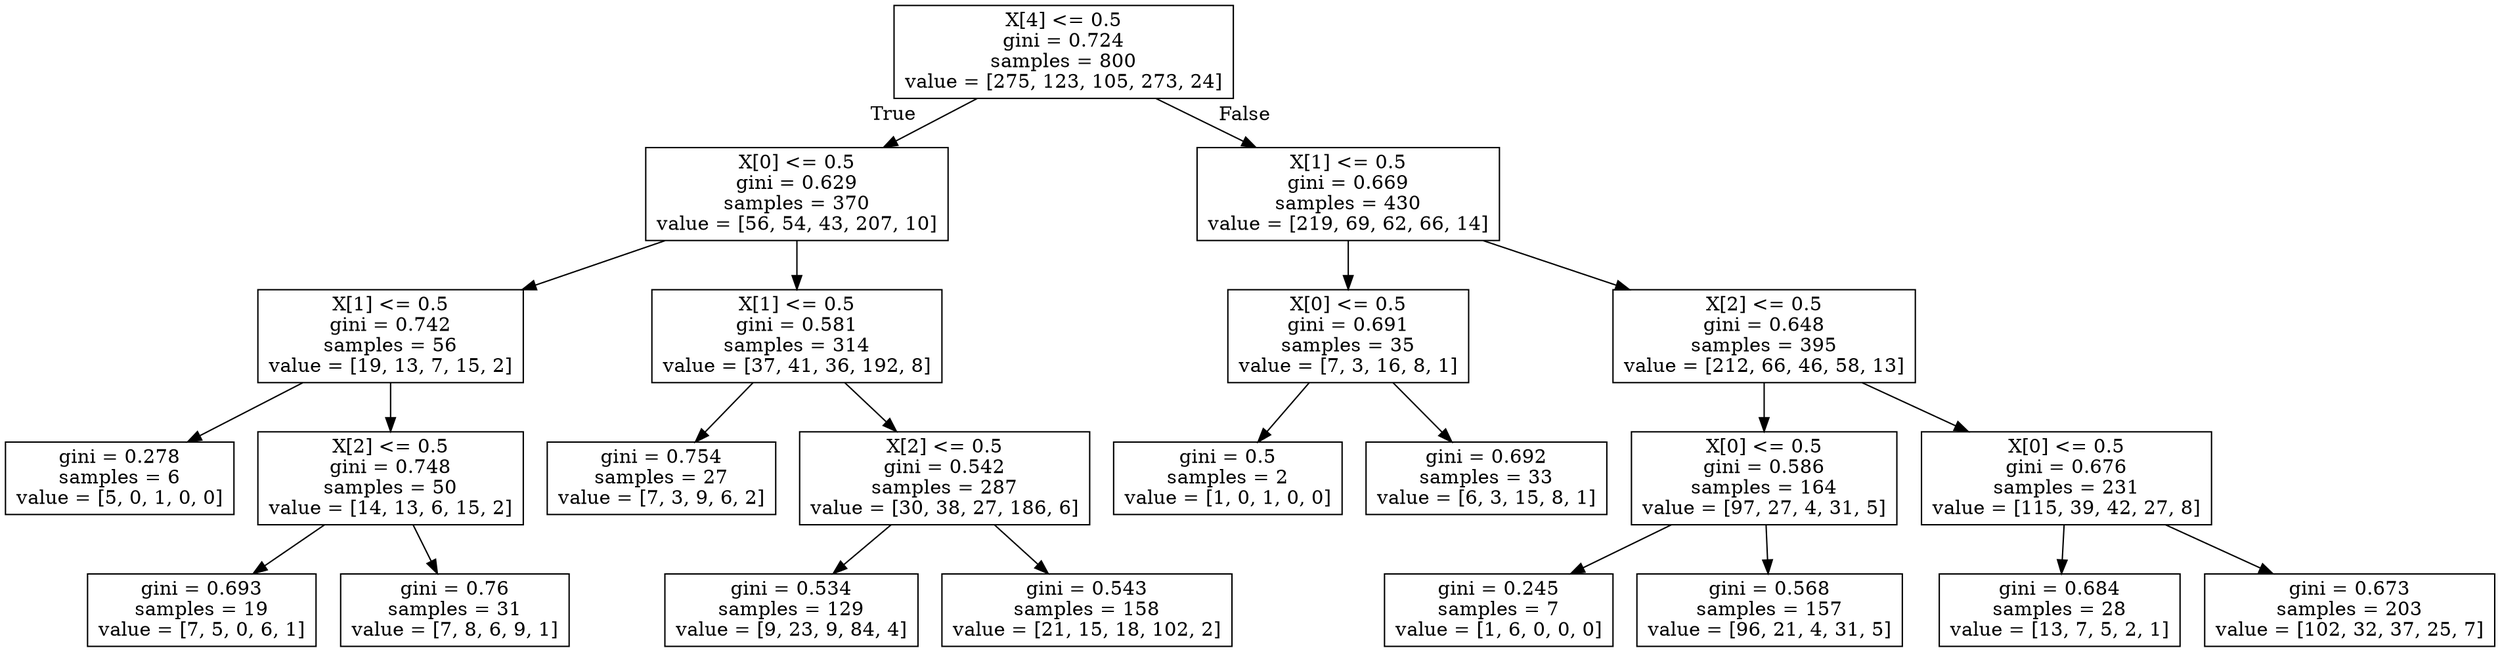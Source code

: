 digraph Tree {
node [shape=box] ;
0 [label="X[4] <= 0.5\ngini = 0.724\nsamples = 800\nvalue = [275, 123, 105, 273, 24]"] ;
1 [label="X[0] <= 0.5\ngini = 0.629\nsamples = 370\nvalue = [56, 54, 43, 207, 10]"] ;
0 -> 1 [labeldistance=2.5, labelangle=45, headlabel="True"] ;
2 [label="X[1] <= 0.5\ngini = 0.742\nsamples = 56\nvalue = [19, 13, 7, 15, 2]"] ;
1 -> 2 ;
3 [label="gini = 0.278\nsamples = 6\nvalue = [5, 0, 1, 0, 0]"] ;
2 -> 3 ;
4 [label="X[2] <= 0.5\ngini = 0.748\nsamples = 50\nvalue = [14, 13, 6, 15, 2]"] ;
2 -> 4 ;
5 [label="gini = 0.693\nsamples = 19\nvalue = [7, 5, 0, 6, 1]"] ;
4 -> 5 ;
6 [label="gini = 0.76\nsamples = 31\nvalue = [7, 8, 6, 9, 1]"] ;
4 -> 6 ;
7 [label="X[1] <= 0.5\ngini = 0.581\nsamples = 314\nvalue = [37, 41, 36, 192, 8]"] ;
1 -> 7 ;
8 [label="gini = 0.754\nsamples = 27\nvalue = [7, 3, 9, 6, 2]"] ;
7 -> 8 ;
9 [label="X[2] <= 0.5\ngini = 0.542\nsamples = 287\nvalue = [30, 38, 27, 186, 6]"] ;
7 -> 9 ;
10 [label="gini = 0.534\nsamples = 129\nvalue = [9, 23, 9, 84, 4]"] ;
9 -> 10 ;
11 [label="gini = 0.543\nsamples = 158\nvalue = [21, 15, 18, 102, 2]"] ;
9 -> 11 ;
12 [label="X[1] <= 0.5\ngini = 0.669\nsamples = 430\nvalue = [219, 69, 62, 66, 14]"] ;
0 -> 12 [labeldistance=2.5, labelangle=-45, headlabel="False"] ;
13 [label="X[0] <= 0.5\ngini = 0.691\nsamples = 35\nvalue = [7, 3, 16, 8, 1]"] ;
12 -> 13 ;
14 [label="gini = 0.5\nsamples = 2\nvalue = [1, 0, 1, 0, 0]"] ;
13 -> 14 ;
15 [label="gini = 0.692\nsamples = 33\nvalue = [6, 3, 15, 8, 1]"] ;
13 -> 15 ;
16 [label="X[2] <= 0.5\ngini = 0.648\nsamples = 395\nvalue = [212, 66, 46, 58, 13]"] ;
12 -> 16 ;
17 [label="X[0] <= 0.5\ngini = 0.586\nsamples = 164\nvalue = [97, 27, 4, 31, 5]"] ;
16 -> 17 ;
18 [label="gini = 0.245\nsamples = 7\nvalue = [1, 6, 0, 0, 0]"] ;
17 -> 18 ;
19 [label="gini = 0.568\nsamples = 157\nvalue = [96, 21, 4, 31, 5]"] ;
17 -> 19 ;
20 [label="X[0] <= 0.5\ngini = 0.676\nsamples = 231\nvalue = [115, 39, 42, 27, 8]"] ;
16 -> 20 ;
21 [label="gini = 0.684\nsamples = 28\nvalue = [13, 7, 5, 2, 1]"] ;
20 -> 21 ;
22 [label="gini = 0.673\nsamples = 203\nvalue = [102, 32, 37, 25, 7]"] ;
20 -> 22 ;
}